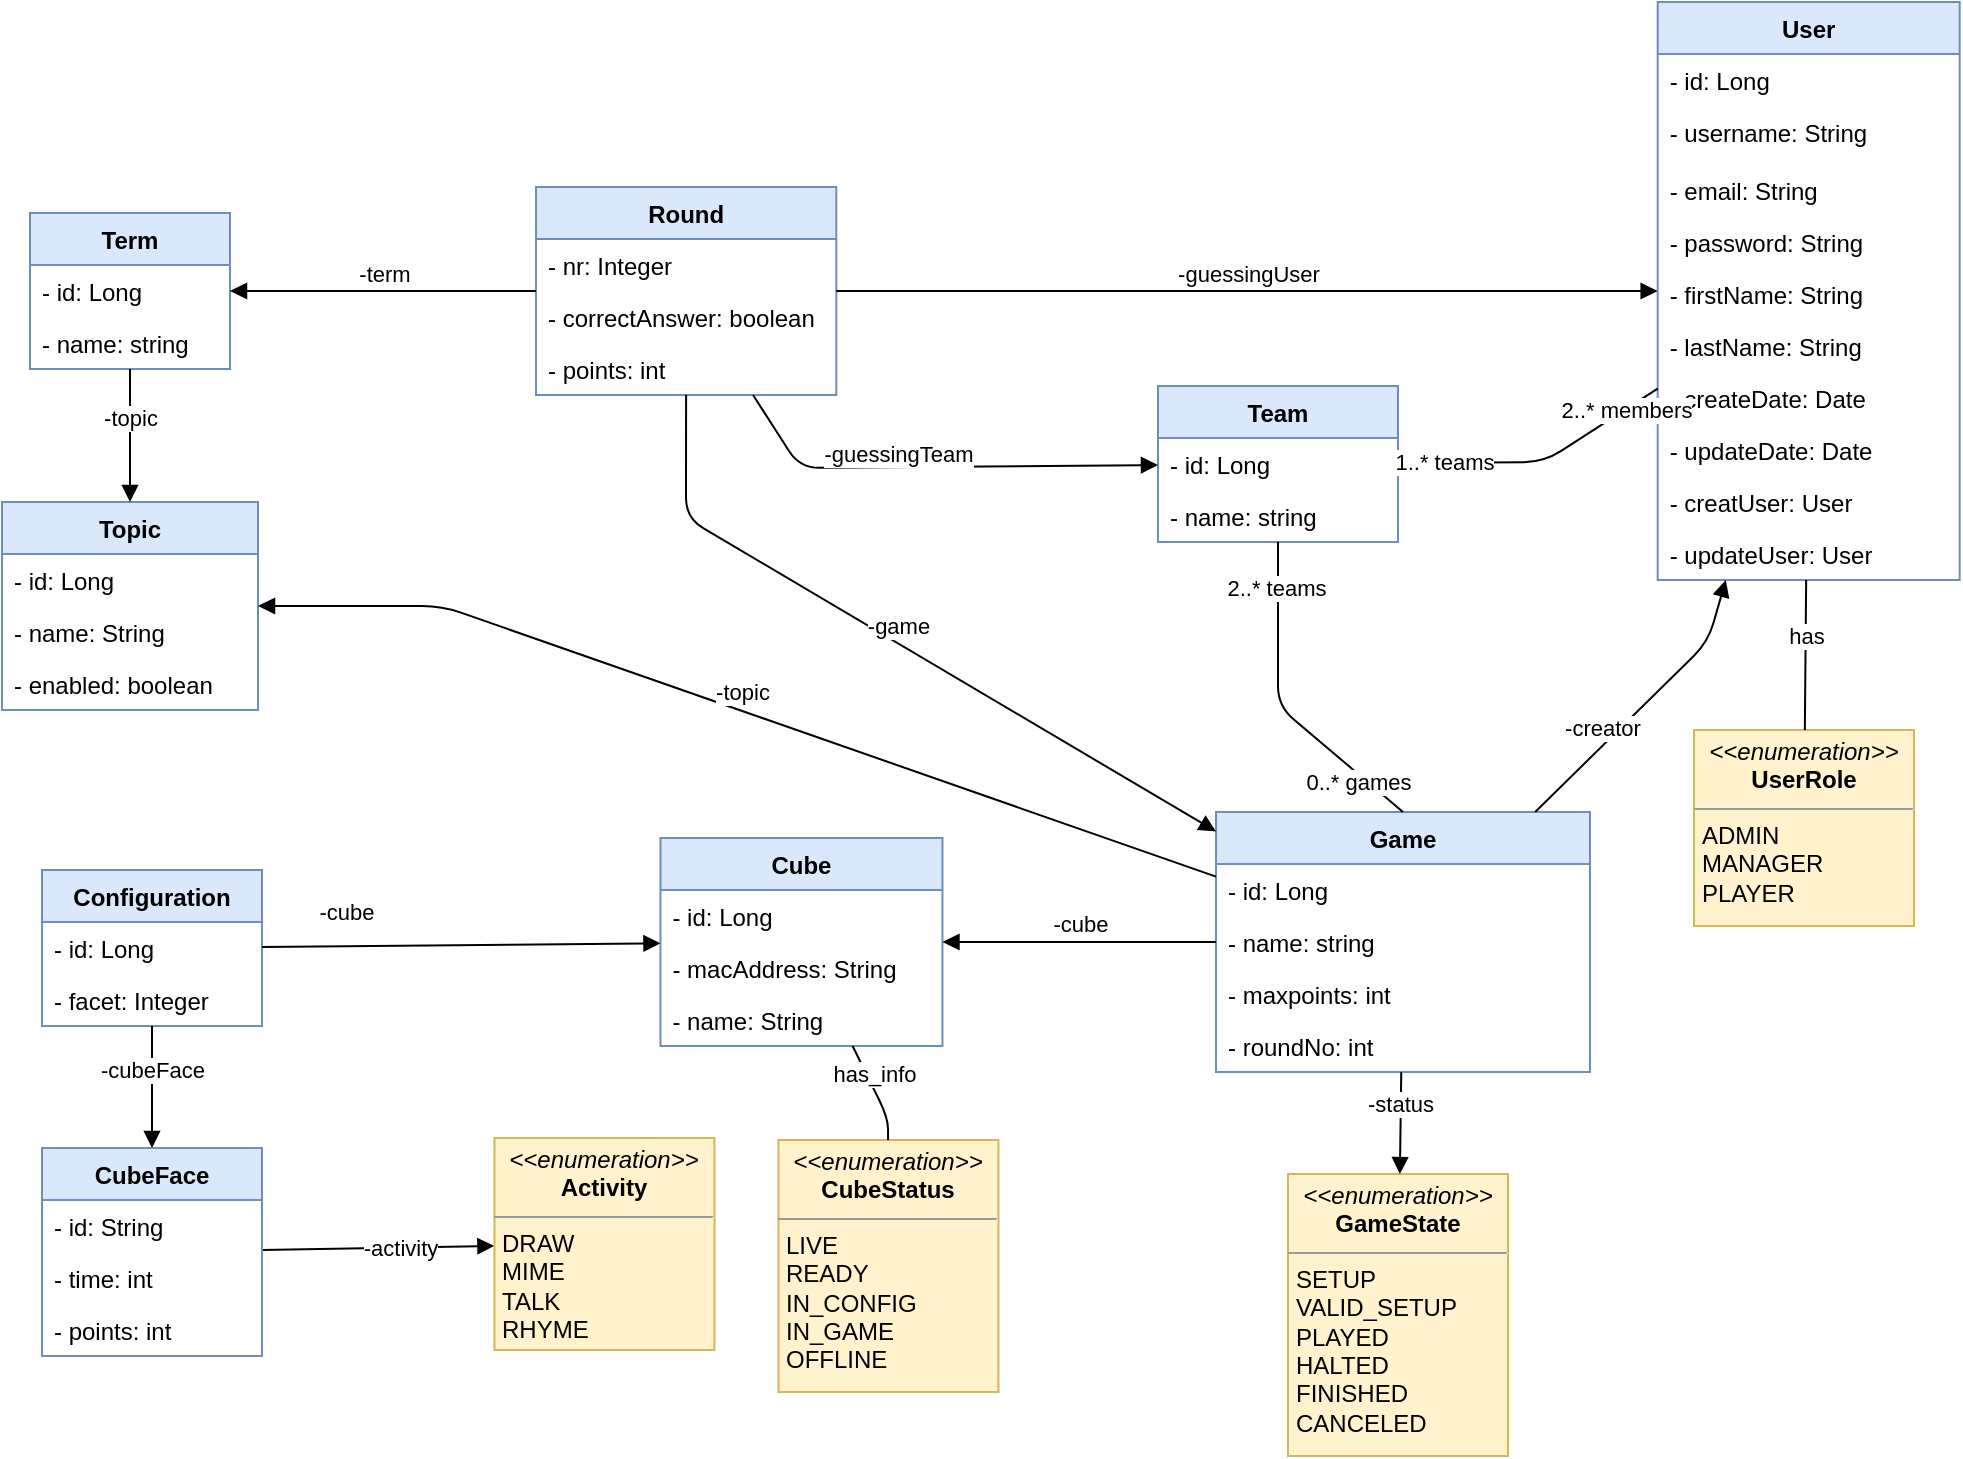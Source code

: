 <mxfile version="14.6.13" type="device"><diagram id="x_NA4deysEJHLA-lDIzr" name="Seite-1"><mxGraphModel dx="2591" dy="1579" grid="0" gridSize="10" guides="1" tooltips="1" connect="1" arrows="1" fold="1" page="1" pageScale="1" pageWidth="1169" pageHeight="827" math="0" shadow="0"><root><mxCell id="0"/><mxCell id="1" parent="0"/><mxCell id="78UvX9WIQL5GHPiApA8K-1" value="User" style="swimlane;fontStyle=1;childLayout=stackLayout;horizontal=1;startSize=26;fillColor=#dae8fc;horizontalStack=0;resizeParent=1;resizeParentMax=0;resizeLast=0;collapsible=1;marginBottom=0;strokeColor=#6c8ebf;" parent="1" vertex="1"><mxGeometry x="-325.16" y="-819" width="151" height="289" as="geometry"/></mxCell><mxCell id="78UvX9WIQL5GHPiApA8K-2" value="- id: Long" style="text;strokeColor=none;fillColor=none;align=left;verticalAlign=top;spacingLeft=4;spacingRight=4;overflow=hidden;rotatable=0;points=[[0,0.5],[1,0.5]];portConstraint=eastwest;" parent="78UvX9WIQL5GHPiApA8K-1" vertex="1"><mxGeometry y="26" width="151" height="26" as="geometry"/></mxCell><mxCell id="78UvX9WIQL5GHPiApA8K-3" value="- username: String" style="text;strokeColor=none;fillColor=none;align=left;verticalAlign=top;spacingLeft=4;spacingRight=4;overflow=hidden;rotatable=0;points=[[0,0.5],[1,0.5]];portConstraint=eastwest;" parent="78UvX9WIQL5GHPiApA8K-1" vertex="1"><mxGeometry y="52" width="151" height="29" as="geometry"/></mxCell><mxCell id="uc31tGO59t9oOjwLshuG-30" value="- email: String" style="text;strokeColor=none;fillColor=none;align=left;verticalAlign=top;spacingLeft=4;spacingRight=4;overflow=hidden;rotatable=0;points=[[0,0.5],[1,0.5]];portConstraint=eastwest;" parent="78UvX9WIQL5GHPiApA8K-1" vertex="1"><mxGeometry y="81" width="151" height="26" as="geometry"/></mxCell><mxCell id="78UvX9WIQL5GHPiApA8K-4" value="- password: String" style="text;strokeColor=none;fillColor=none;align=left;verticalAlign=top;spacingLeft=4;spacingRight=4;overflow=hidden;rotatable=0;points=[[0,0.5],[1,0.5]];portConstraint=eastwest;" parent="78UvX9WIQL5GHPiApA8K-1" vertex="1"><mxGeometry y="107" width="151" height="26" as="geometry"/></mxCell><mxCell id="uc31tGO59t9oOjwLshuG-31" value="- firstName: String" style="text;strokeColor=none;fillColor=none;align=left;verticalAlign=top;spacingLeft=4;spacingRight=4;overflow=hidden;rotatable=0;points=[[0,0.5],[1,0.5]];portConstraint=eastwest;" parent="78UvX9WIQL5GHPiApA8K-1" vertex="1"><mxGeometry y="133" width="151" height="26" as="geometry"/></mxCell><mxCell id="uc31tGO59t9oOjwLshuG-32" value="- lastName: String" style="text;strokeColor=none;fillColor=none;align=left;verticalAlign=top;spacingLeft=4;spacingRight=4;overflow=hidden;rotatable=0;points=[[0,0.5],[1,0.5]];portConstraint=eastwest;" parent="78UvX9WIQL5GHPiApA8K-1" vertex="1"><mxGeometry y="159" width="151" height="26" as="geometry"/></mxCell><mxCell id="uc31tGO59t9oOjwLshuG-33" value="- createDate: Date" style="text;strokeColor=none;fillColor=none;align=left;verticalAlign=top;spacingLeft=4;spacingRight=4;overflow=hidden;rotatable=0;points=[[0,0.5],[1,0.5]];portConstraint=eastwest;" parent="78UvX9WIQL5GHPiApA8K-1" vertex="1"><mxGeometry y="185" width="151" height="26" as="geometry"/></mxCell><mxCell id="uc31tGO59t9oOjwLshuG-34" value="- updateDate: Date" style="text;strokeColor=none;fillColor=none;align=left;verticalAlign=top;spacingLeft=4;spacingRight=4;overflow=hidden;rotatable=0;points=[[0,0.5],[1,0.5]];portConstraint=eastwest;" parent="78UvX9WIQL5GHPiApA8K-1" vertex="1"><mxGeometry y="211" width="151" height="26" as="geometry"/></mxCell><mxCell id="uc31tGO59t9oOjwLshuG-35" value="- creatUser: User" style="text;strokeColor=none;fillColor=none;align=left;verticalAlign=top;spacingLeft=4;spacingRight=4;overflow=hidden;rotatable=0;points=[[0,0.5],[1,0.5]];portConstraint=eastwest;" parent="78UvX9WIQL5GHPiApA8K-1" vertex="1"><mxGeometry y="237" width="151" height="26" as="geometry"/></mxCell><mxCell id="uc31tGO59t9oOjwLshuG-36" value="- updateUser: User" style="text;strokeColor=none;fillColor=none;align=left;verticalAlign=top;spacingLeft=4;spacingRight=4;overflow=hidden;rotatable=0;points=[[0,0.5],[1,0.5]];portConstraint=eastwest;" parent="78UvX9WIQL5GHPiApA8K-1" vertex="1"><mxGeometry y="263" width="151" height="26" as="geometry"/></mxCell><mxCell id="78UvX9WIQL5GHPiApA8K-9" value="&lt;p style=&quot;margin: 0px ; margin-top: 4px ; text-align: center&quot;&gt;&lt;i&gt;&amp;lt;&amp;lt;enumeration&amp;gt;&amp;gt;&lt;/i&gt;&lt;br&gt;&lt;b&gt;UserRole&lt;/b&gt;&lt;/p&gt;&lt;hr size=&quot;1&quot;&gt;&lt;p style=&quot;margin: 0px ; margin-left: 4px&quot;&gt;ADMIN&lt;/p&gt;&lt;p style=&quot;margin: 0px ; margin-left: 4px&quot;&gt;MANAGER&lt;/p&gt;&lt;p style=&quot;margin: 0px ; margin-left: 4px&quot;&gt;PLAYER&lt;br&gt;&lt;/p&gt;" style="verticalAlign=top;align=left;overflow=fill;fontSize=12;fontFamily=Helvetica;html=1;fillColor=#fff2cc;strokeColor=#d6b656;" parent="1" vertex="1"><mxGeometry x="-307.0" y="-455" width="110" height="98" as="geometry"/></mxCell><mxCell id="78UvX9WIQL5GHPiApA8K-57" style="edgeStyle=none;orthogonalLoop=1;jettySize=auto;html=1;endArrow=none;endFill=0;startArrow=block;startFill=1;" parent="1" source="78UvX9WIQL5GHPiApA8K-10" target="78UvX9WIQL5GHPiApA8K-32" edge="1"><mxGeometry relative="1" as="geometry"/></mxCell><mxCell id="78UvX9WIQL5GHPiApA8K-58" value="-activity" style="edgeLabel;html=1;align=center;verticalAlign=middle;resizable=0;points=[];" parent="78UvX9WIQL5GHPiApA8K-57" vertex="1" connectable="0"><mxGeometry x="-0.566" y="1" relative="1" as="geometry"><mxPoint x="-23" y="-1" as="offset"/></mxGeometry></mxCell><mxCell id="78UvX9WIQL5GHPiApA8K-10" value="&lt;p style=&quot;margin: 0px ; margin-top: 4px ; text-align: center&quot;&gt;&lt;i&gt;&amp;lt;&amp;lt;enumeration&amp;gt;&amp;gt;&lt;/i&gt;&lt;br&gt;&lt;b&gt;Activity&lt;/b&gt;&lt;/p&gt;&lt;hr size=&quot;1&quot;&gt;&lt;p style=&quot;margin: 0px ; margin-left: 4px&quot;&gt;DRAW&lt;br&gt;MIME&lt;/p&gt;&lt;p style=&quot;margin: 0px ; margin-left: 4px&quot;&gt;TALK&lt;/p&gt;&lt;p style=&quot;margin: 0px ; margin-left: 4px&quot;&gt;RHYME&lt;/p&gt;" style="verticalAlign=top;align=left;overflow=fill;fontSize=12;fontFamily=Helvetica;html=1;fillColor=#fff2cc;strokeColor=#d6b656;" parent="1" vertex="1"><mxGeometry x="-906.77" y="-251" width="110" height="106" as="geometry"/></mxCell><mxCell id="78UvX9WIQL5GHPiApA8K-11" value="Team" style="swimlane;fontStyle=1;childLayout=stackLayout;horizontal=1;startSize=26;fillColor=#dae8fc;horizontalStack=0;resizeParent=1;resizeParentMax=0;resizeLast=0;collapsible=1;marginBottom=0;strokeColor=#6c8ebf;" parent="1" vertex="1"><mxGeometry x="-575" y="-627" width="120" height="78" as="geometry"/></mxCell><mxCell id="78UvX9WIQL5GHPiApA8K-12" value="- id: Long" style="text;strokeColor=none;fillColor=none;align=left;verticalAlign=top;spacingLeft=4;spacingRight=4;overflow=hidden;rotatable=0;points=[[0,0.5],[1,0.5]];portConstraint=eastwest;" parent="78UvX9WIQL5GHPiApA8K-11" vertex="1"><mxGeometry y="26" width="120" height="26" as="geometry"/></mxCell><mxCell id="78UvX9WIQL5GHPiApA8K-13" value="- name: string" style="text;strokeColor=none;fillColor=none;align=left;verticalAlign=top;spacingLeft=4;spacingRight=4;overflow=hidden;rotatable=0;points=[[0,0.5],[1,0.5]];portConstraint=eastwest;" parent="78UvX9WIQL5GHPiApA8K-11" vertex="1"><mxGeometry y="52" width="120" height="26" as="geometry"/></mxCell><mxCell id="78UvX9WIQL5GHPiApA8K-15" value="Game" style="swimlane;fontStyle=1;childLayout=stackLayout;horizontal=1;startSize=26;fillColor=#dae8fc;horizontalStack=0;resizeParent=1;resizeParentMax=0;resizeLast=0;collapsible=1;marginBottom=0;strokeColor=#6c8ebf;" parent="1" vertex="1"><mxGeometry x="-546" y="-414" width="187" height="130" as="geometry"/></mxCell><mxCell id="78UvX9WIQL5GHPiApA8K-16" value="- id: Long" style="text;strokeColor=none;fillColor=none;align=left;verticalAlign=top;spacingLeft=4;spacingRight=4;overflow=hidden;rotatable=0;points=[[0,0.5],[1,0.5]];portConstraint=eastwest;" parent="78UvX9WIQL5GHPiApA8K-15" vertex="1"><mxGeometry y="26" width="187" height="26" as="geometry"/></mxCell><mxCell id="78UvX9WIQL5GHPiApA8K-17" value="- name: string" style="text;strokeColor=none;fillColor=none;align=left;verticalAlign=top;spacingLeft=4;spacingRight=4;overflow=hidden;rotatable=0;points=[[0,0.5],[1,0.5]];portConstraint=eastwest;" parent="78UvX9WIQL5GHPiApA8K-15" vertex="1"><mxGeometry y="52" width="187" height="26" as="geometry"/></mxCell><mxCell id="78UvX9WIQL5GHPiApA8K-18" value="- maxpoints: int" style="text;strokeColor=none;fillColor=none;align=left;verticalAlign=top;spacingLeft=4;spacingRight=4;overflow=hidden;rotatable=0;points=[[0,0.5],[1,0.5]];portConstraint=eastwest;" parent="78UvX9WIQL5GHPiApA8K-15" vertex="1"><mxGeometry y="78" width="187" height="26" as="geometry"/></mxCell><mxCell id="kWWr2eibAgtma6J2iYy3-29" value="- roundNo: int" style="text;align=left;verticalAlign=top;spacingLeft=4;spacingRight=4;overflow=hidden;rotatable=0;points=[[0,0.5],[1,0.5]];portConstraint=eastwest;dashed=1;" parent="78UvX9WIQL5GHPiApA8K-15" vertex="1"><mxGeometry y="104" width="187" height="26" as="geometry"/></mxCell><mxCell id="78UvX9WIQL5GHPiApA8K-20" value="Round" style="swimlane;fontStyle=1;childLayout=stackLayout;horizontal=1;startSize=26;fillColor=#dae8fc;horizontalStack=0;resizeParent=1;resizeParentMax=0;resizeLast=0;collapsible=1;marginBottom=0;strokeColor=#6c8ebf;" parent="1" vertex="1"><mxGeometry x="-886.0" y="-726.5" width="150.16" height="104" as="geometry"/></mxCell><mxCell id="uc31tGO59t9oOjwLshuG-25" value="- nr: Integer" style="text;strokeColor=none;fillColor=none;align=left;verticalAlign=top;spacingLeft=4;spacingRight=4;overflow=hidden;rotatable=0;points=[[0,0.5],[1,0.5]];portConstraint=eastwest;" parent="78UvX9WIQL5GHPiApA8K-20" vertex="1"><mxGeometry y="26" width="150.16" height="26" as="geometry"/></mxCell><mxCell id="uc31tGO59t9oOjwLshuG-27" value="- correctAnswer: boolean" style="text;strokeColor=none;fillColor=none;align=left;verticalAlign=top;spacingLeft=4;spacingRight=4;overflow=hidden;rotatable=0;points=[[0,0.5],[1,0.5]];portConstraint=eastwest;" parent="78UvX9WIQL5GHPiApA8K-20" vertex="1"><mxGeometry y="52" width="150.16" height="26" as="geometry"/></mxCell><mxCell id="uc31tGO59t9oOjwLshuG-26" value="- points: int" style="text;strokeColor=none;fillColor=none;align=left;verticalAlign=top;spacingLeft=4;spacingRight=4;overflow=hidden;rotatable=0;points=[[0,0.5],[1,0.5]];portConstraint=eastwest;" parent="78UvX9WIQL5GHPiApA8K-20" vertex="1"><mxGeometry y="78" width="150.16" height="26" as="geometry"/></mxCell><mxCell id="78UvX9WIQL5GHPiApA8K-26" value="Term" style="swimlane;fontStyle=1;childLayout=stackLayout;horizontal=1;startSize=26;fillColor=#dae8fc;horizontalStack=0;resizeParent=1;resizeParentMax=0;resizeLast=0;collapsible=1;marginBottom=0;strokeColor=#6c8ebf;" parent="1" vertex="1"><mxGeometry x="-1139" y="-713.5" width="100" height="78" as="geometry"/></mxCell><mxCell id="78UvX9WIQL5GHPiApA8K-27" value="- id: Long" style="text;strokeColor=none;fillColor=none;align=left;verticalAlign=top;spacingLeft=4;spacingRight=4;overflow=hidden;rotatable=0;points=[[0,0.5],[1,0.5]];portConstraint=eastwest;" parent="78UvX9WIQL5GHPiApA8K-26" vertex="1"><mxGeometry y="26" width="100" height="26" as="geometry"/></mxCell><mxCell id="78UvX9WIQL5GHPiApA8K-28" value="- name: string" style="text;strokeColor=none;fillColor=none;align=left;verticalAlign=top;spacingLeft=4;spacingRight=4;overflow=hidden;rotatable=0;points=[[0,0.5],[1,0.5]];portConstraint=eastwest;" parent="78UvX9WIQL5GHPiApA8K-26" vertex="1"><mxGeometry y="52" width="100" height="26" as="geometry"/></mxCell><mxCell id="78UvX9WIQL5GHPiApA8K-29" value="Topic" style="swimlane;fontStyle=1;childLayout=stackLayout;horizontal=1;startSize=26;fillColor=#dae8fc;horizontalStack=0;resizeParent=1;resizeParentMax=0;resizeLast=0;collapsible=1;marginBottom=0;strokeColor=#6c8ebf;" parent="1" vertex="1"><mxGeometry x="-1153" y="-569" width="128" height="104" as="geometry"/></mxCell><mxCell id="78UvX9WIQL5GHPiApA8K-30" value="- id: Long" style="text;strokeColor=none;fillColor=none;align=left;verticalAlign=top;spacingLeft=4;spacingRight=4;overflow=hidden;rotatable=0;points=[[0,0.5],[1,0.5]];portConstraint=eastwest;" parent="78UvX9WIQL5GHPiApA8K-29" vertex="1"><mxGeometry y="26" width="128" height="26" as="geometry"/></mxCell><mxCell id="78UvX9WIQL5GHPiApA8K-31" value="- name: String" style="text;strokeColor=none;fillColor=none;align=left;verticalAlign=top;spacingLeft=4;spacingRight=4;overflow=hidden;rotatable=0;points=[[0,0.5],[1,0.5]];portConstraint=eastwest;" parent="78UvX9WIQL5GHPiApA8K-29" vertex="1"><mxGeometry y="52" width="128" height="26" as="geometry"/></mxCell><mxCell id="uc31tGO59t9oOjwLshuG-37" value="- enabled: boolean" style="text;strokeColor=none;fillColor=none;align=left;verticalAlign=top;spacingLeft=4;spacingRight=4;overflow=hidden;rotatable=0;points=[[0,0.5],[1,0.5]];portConstraint=eastwest;" parent="78UvX9WIQL5GHPiApA8K-29" vertex="1"><mxGeometry y="78" width="128" height="26" as="geometry"/></mxCell><mxCell id="78UvX9WIQL5GHPiApA8K-32" value="CubeFace" style="swimlane;fontStyle=1;childLayout=stackLayout;horizontal=1;startSize=26;fillColor=#dae8fc;horizontalStack=0;resizeParent=1;resizeParentMax=0;resizeLast=0;collapsible=1;marginBottom=0;strokeColor=#6c8ebf;" parent="1" vertex="1"><mxGeometry x="-1133" y="-246" width="110" height="104" as="geometry"/></mxCell><mxCell id="uc31tGO59t9oOjwLshuG-10" value="- id: String" style="text;strokeColor=none;fillColor=none;align=left;verticalAlign=top;spacingLeft=4;spacingRight=4;overflow=hidden;rotatable=0;points=[[0,0.5],[1,0.5]];portConstraint=eastwest;" parent="78UvX9WIQL5GHPiApA8K-32" vertex="1"><mxGeometry y="26" width="110" height="26" as="geometry"/></mxCell><mxCell id="78UvX9WIQL5GHPiApA8K-33" value="- time: int" style="text;strokeColor=none;fillColor=none;align=left;verticalAlign=top;spacingLeft=4;spacingRight=4;overflow=hidden;rotatable=0;points=[[0,0.5],[1,0.5]];portConstraint=eastwest;" parent="78UvX9WIQL5GHPiApA8K-32" vertex="1"><mxGeometry y="52" width="110" height="26" as="geometry"/></mxCell><mxCell id="78UvX9WIQL5GHPiApA8K-34" value="- points: int" style="text;strokeColor=none;fillColor=none;align=left;verticalAlign=top;spacingLeft=4;spacingRight=4;overflow=hidden;rotatable=0;points=[[0,0.5],[1,0.5]];portConstraint=eastwest;" parent="78UvX9WIQL5GHPiApA8K-32" vertex="1"><mxGeometry y="78" width="110" height="26" as="geometry"/></mxCell><mxCell id="78UvX9WIQL5GHPiApA8K-50" style="edgeStyle=none;orthogonalLoop=1;jettySize=auto;html=1;entryX=0.5;entryY=0;entryDx=0;entryDy=0;endArrow=none;endFill=0;" parent="1" source="78UvX9WIQL5GHPiApA8K-13" target="78UvX9WIQL5GHPiApA8K-15" edge="1"><mxGeometry relative="1" as="geometry"><Array as="points"><mxPoint x="-515" y="-467"/></Array></mxGeometry></mxCell><mxCell id="78UvX9WIQL5GHPiApA8K-52" value="0..* games" style="edgeLabel;html=1;align=center;verticalAlign=middle;resizable=0;points=[];" parent="78UvX9WIQL5GHPiApA8K-50" vertex="1" connectable="0"><mxGeometry x="0.697" y="2" relative="1" as="geometry"><mxPoint x="-5" y="2" as="offset"/></mxGeometry></mxCell><mxCell id="78UvX9WIQL5GHPiApA8K-53" value="2..* teams" style="edgeLabel;html=1;align=center;verticalAlign=middle;resizable=0;points=[];" parent="78UvX9WIQL5GHPiApA8K-50" vertex="1" connectable="0"><mxGeometry x="-0.688" y="-1" relative="1" as="geometry"><mxPoint y="-3" as="offset"/></mxGeometry></mxCell><mxCell id="78UvX9WIQL5GHPiApA8K-54" style="edgeStyle=none;orthogonalLoop=1;jettySize=auto;html=1;endArrow=none;endFill=0;" parent="1" source="78UvX9WIQL5GHPiApA8K-1" target="78UvX9WIQL5GHPiApA8K-11" edge="1"><mxGeometry relative="1" as="geometry"><mxPoint x="-216" y="-543.5" as="targetPoint"/><Array as="points"><mxPoint x="-382" y="-589"/></Array></mxGeometry></mxCell><mxCell id="78UvX9WIQL5GHPiApA8K-55" value="2..* members" style="edgeLabel;html=1;align=center;verticalAlign=middle;resizable=0;points=[];" parent="78UvX9WIQL5GHPiApA8K-54" vertex="1" connectable="0"><mxGeometry x="-0.723" relative="1" as="geometry"><mxPoint as="offset"/></mxGeometry></mxCell><mxCell id="78UvX9WIQL5GHPiApA8K-56" value="1..* teams" style="edgeLabel;html=1;align=center;verticalAlign=middle;resizable=0;points=[];" parent="78UvX9WIQL5GHPiApA8K-54" vertex="1" connectable="0"><mxGeometry x="0.68" y="-1" relative="1" as="geometry"><mxPoint as="offset"/></mxGeometry></mxCell><mxCell id="uc31tGO59t9oOjwLshuG-1" value="Configuration" style="swimlane;fontStyle=1;childLayout=stackLayout;horizontal=1;startSize=26;fillColor=#dae8fc;horizontalStack=0;resizeParent=1;resizeParentMax=0;resizeLast=0;collapsible=1;marginBottom=0;strokeColor=#6c8ebf;" parent="1" vertex="1"><mxGeometry x="-1133" y="-385" width="110" height="78" as="geometry"/></mxCell><mxCell id="uc31tGO59t9oOjwLshuG-2" value="- id: Long" style="text;strokeColor=none;fillColor=none;align=left;verticalAlign=top;spacingLeft=4;spacingRight=4;overflow=hidden;rotatable=0;points=[[0,0.5],[1,0.5]];portConstraint=eastwest;" parent="uc31tGO59t9oOjwLshuG-1" vertex="1"><mxGeometry y="26" width="110" height="26" as="geometry"/></mxCell><mxCell id="uc31tGO59t9oOjwLshuG-3" value="- facet: Integer" style="text;strokeColor=none;fillColor=none;align=left;verticalAlign=top;spacingLeft=4;spacingRight=4;overflow=hidden;rotatable=0;points=[[0,0.5],[1,0.5]];portConstraint=eastwest;" parent="uc31tGO59t9oOjwLshuG-1" vertex="1"><mxGeometry y="52" width="110" height="26" as="geometry"/></mxCell><mxCell id="uc31tGO59t9oOjwLshuG-4" value="Cube" style="swimlane;fontStyle=1;childLayout=stackLayout;horizontal=1;startSize=26;fillColor=#dae8fc;horizontalStack=0;resizeParent=1;resizeParentMax=0;resizeLast=0;collapsible=1;marginBottom=0;strokeColor=#6c8ebf;" parent="1" vertex="1"><mxGeometry x="-823.77" y="-401" width="141" height="104" as="geometry"/></mxCell><mxCell id="uc31tGO59t9oOjwLshuG-5" value="- id: Long" style="text;strokeColor=none;fillColor=none;align=left;verticalAlign=top;spacingLeft=4;spacingRight=4;overflow=hidden;rotatable=0;points=[[0,0.5],[1,0.5]];portConstraint=eastwest;" parent="uc31tGO59t9oOjwLshuG-4" vertex="1"><mxGeometry y="26" width="141" height="26" as="geometry"/></mxCell><mxCell id="uc31tGO59t9oOjwLshuG-6" value="- macAddress: String" style="text;strokeColor=none;fillColor=none;align=left;verticalAlign=top;spacingLeft=4;spacingRight=4;overflow=hidden;rotatable=0;points=[[0,0.5],[1,0.5]];portConstraint=eastwest;" parent="uc31tGO59t9oOjwLshuG-4" vertex="1"><mxGeometry y="52" width="141" height="26" as="geometry"/></mxCell><mxCell id="uc31tGO59t9oOjwLshuG-9" value="- name: String" style="text;strokeColor=none;fillColor=none;align=left;verticalAlign=top;spacingLeft=4;spacingRight=4;overflow=hidden;rotatable=0;points=[[0,0.5],[1,0.5]];portConstraint=eastwest;" parent="uc31tGO59t9oOjwLshuG-4" vertex="1"><mxGeometry y="78" width="141" height="26" as="geometry"/></mxCell><mxCell id="uc31tGO59t9oOjwLshuG-7" value="-cube" style="html=1;verticalAlign=bottom;endArrow=block;" parent="1" source="uc31tGO59t9oOjwLshuG-1" target="uc31tGO59t9oOjwLshuG-4" edge="1"><mxGeometry x="-0.571" y="8" width="80" relative="1" as="geometry"><mxPoint x="-903" y="-381.5" as="sourcePoint"/><mxPoint x="-823" y="-381.5" as="targetPoint"/><mxPoint as="offset"/></mxGeometry></mxCell><mxCell id="uc31tGO59t9oOjwLshuG-8" value="-cubeFace" style="html=1;verticalAlign=bottom;endArrow=block;" parent="1" source="uc31tGO59t9oOjwLshuG-1" target="78UvX9WIQL5GHPiApA8K-32" edge="1"><mxGeometry width="80" relative="1" as="geometry"><mxPoint x="-1065" y="-396" as="sourcePoint"/><mxPoint x="-985" y="-396" as="targetPoint"/></mxGeometry></mxCell><mxCell id="uc31tGO59t9oOjwLshuG-15" value="&lt;p style=&quot;margin: 0px ; margin-top: 4px ; text-align: center&quot;&gt;&lt;i&gt;&amp;lt;&amp;lt;enumeration&amp;gt;&amp;gt;&lt;/i&gt;&lt;br&gt;&lt;b&gt;CubeStatus&lt;/b&gt;&lt;/p&gt;&lt;hr size=&quot;1&quot;&gt;&lt;p style=&quot;margin: 0px ; margin-left: 4px&quot;&gt;LIVE&lt;/p&gt;&lt;p style=&quot;margin: 0px ; margin-left: 4px&quot;&gt;READY&lt;/p&gt;&lt;p style=&quot;margin: 0px ; margin-left: 4px&quot;&gt;IN_CONFIG&lt;/p&gt;&lt;p style=&quot;margin: 0px ; margin-left: 4px&quot;&gt;IN_GAME&lt;/p&gt;&lt;p style=&quot;margin: 0px ; margin-left: 4px&quot;&gt;OFFLINE&lt;/p&gt;" style="verticalAlign=top;align=left;overflow=fill;fontSize=12;fontFamily=Helvetica;html=1;fillColor=#fff2cc;strokeColor=#d6b656;" parent="1" vertex="1"><mxGeometry x="-764.77" y="-250" width="110" height="126" as="geometry"/></mxCell><mxCell id="uc31tGO59t9oOjwLshuG-16" value="has_info" style="html=1;verticalAlign=bottom;endArrow=none;endFill=0;" parent="1" source="uc31tGO59t9oOjwLshuG-15" target="uc31tGO59t9oOjwLshuG-4" edge="1"><mxGeometry x="0.021" width="80" relative="1" as="geometry"><mxPoint x="-1007.77" y="-400" as="sourcePoint"/><mxPoint x="-927.77" y="-400" as="targetPoint"/><Array as="points"><mxPoint x="-710" y="-261"/></Array><mxPoint as="offset"/></mxGeometry></mxCell><mxCell id="uc31tGO59t9oOjwLshuG-17" value="&lt;p style=&quot;margin: 0px ; margin-top: 4px ; text-align: center&quot;&gt;&lt;i&gt;&amp;lt;&amp;lt;enumeration&amp;gt;&amp;gt;&lt;/i&gt;&lt;br&gt;&lt;b&gt;GameState&lt;/b&gt;&lt;br&gt;&lt;/p&gt;&lt;hr size=&quot;1&quot;&gt;&lt;p style=&quot;margin: 0px ; margin-left: 4px&quot;&gt;SETUP&lt;/p&gt;&lt;p style=&quot;margin: 0px ; margin-left: 4px&quot;&gt;VALID_SETUP&lt;/p&gt;&lt;p style=&quot;margin: 0px ; margin-left: 4px&quot;&gt;PLAYED&lt;/p&gt;&lt;p style=&quot;margin: 0px ; margin-left: 4px&quot;&gt;HALTED&lt;/p&gt;&lt;p style=&quot;margin: 0px ; margin-left: 4px&quot;&gt;FINISHED&lt;/p&gt;&lt;p style=&quot;margin: 0px ; margin-left: 4px&quot;&gt;CANCELED&lt;br&gt;&lt;/p&gt;" style="verticalAlign=top;align=left;overflow=fill;fontSize=12;fontFamily=Helvetica;html=1;fillColor=#fff2cc;strokeColor=#d6b656;" parent="1" vertex="1"><mxGeometry x="-510" y="-233" width="110" height="141" as="geometry"/></mxCell><mxCell id="uc31tGO59t9oOjwLshuG-18" value="-status" style="html=1;verticalAlign=bottom;endArrow=block;" parent="1" source="78UvX9WIQL5GHPiApA8K-15" target="uc31tGO59t9oOjwLshuG-17" edge="1"><mxGeometry width="80" relative="1" as="geometry"><mxPoint x="-1007.77" y="-310" as="sourcePoint"/><mxPoint x="-927.77" y="-310" as="targetPoint"/></mxGeometry></mxCell><mxCell id="uc31tGO59t9oOjwLshuG-19" value="-creator" style="html=1;verticalAlign=bottom;endArrow=block;" parent="1" source="78UvX9WIQL5GHPiApA8K-15" target="78UvX9WIQL5GHPiApA8K-1" edge="1"><mxGeometry x="-0.379" width="80" relative="1" as="geometry"><mxPoint x="-404" y="-291.5" as="sourcePoint"/><mxPoint x="-324" y="-291.5" as="targetPoint"/><Array as="points"><mxPoint x="-300" y="-499"/></Array><mxPoint as="offset"/></mxGeometry></mxCell><mxCell id="uc31tGO59t9oOjwLshuG-20" value="-cube" style="html=1;verticalAlign=bottom;endArrow=block;" parent="1" source="78UvX9WIQL5GHPiApA8K-15" target="uc31tGO59t9oOjwLshuG-4" edge="1"><mxGeometry width="80" relative="1" as="geometry"><mxPoint x="-508.77" y="-310" as="sourcePoint"/><mxPoint x="-428.77" y="-310" as="targetPoint"/></mxGeometry></mxCell><mxCell id="uc31tGO59t9oOjwLshuG-22" value="-topic" style="html=1;verticalAlign=bottom;endArrow=block;" parent="1" source="78UvX9WIQL5GHPiApA8K-15" target="78UvX9WIQL5GHPiApA8K-29" edge="1"><mxGeometry width="80" relative="1" as="geometry"><mxPoint x="-849" y="-381.5" as="sourcePoint"/><mxPoint x="-769" y="-381.5" as="targetPoint"/><Array as="points"><mxPoint x="-933" y="-517"/></Array></mxGeometry></mxCell><mxCell id="uc31tGO59t9oOjwLshuG-23" value="-guessingUser" style="html=1;verticalAlign=bottom;endArrow=block;" parent="1" source="78UvX9WIQL5GHPiApA8K-20" target="78UvX9WIQL5GHPiApA8K-1" edge="1"><mxGeometry width="80" relative="1" as="geometry"><mxPoint x="-849" y="-381.5" as="sourcePoint"/><mxPoint x="-374" y="-743" as="targetPoint"/></mxGeometry></mxCell><mxCell id="uc31tGO59t9oOjwLshuG-24" value="-guessingTeam" style="html=1;verticalAlign=bottom;endArrow=block;" parent="1" source="78UvX9WIQL5GHPiApA8K-20" target="78UvX9WIQL5GHPiApA8K-11" edge="1"><mxGeometry x="-0.173" y="-2" width="80" relative="1" as="geometry"><mxPoint x="-953.77" y="-400" as="sourcePoint"/><mxPoint x="-873.77" y="-400" as="targetPoint"/><Array as="points"><mxPoint x="-754" y="-586"/></Array><mxPoint as="offset"/></mxGeometry></mxCell><mxCell id="uc31tGO59t9oOjwLshuG-28" value="-game" style="html=1;verticalAlign=bottom;endArrow=block;" parent="1" source="78UvX9WIQL5GHPiApA8K-20" target="78UvX9WIQL5GHPiApA8K-15" edge="1"><mxGeometry width="80" relative="1" as="geometry"><mxPoint x="-953.77" y="-400" as="sourcePoint"/><mxPoint x="-432.77" y="-306" as="targetPoint"/><Array as="points"><mxPoint x="-811" y="-561"/></Array></mxGeometry></mxCell><mxCell id="uc31tGO59t9oOjwLshuG-29" value="-term" style="html=1;verticalAlign=bottom;endArrow=block;" parent="1" source="78UvX9WIQL5GHPiApA8K-20" target="78UvX9WIQL5GHPiApA8K-26" edge="1"><mxGeometry width="80" relative="1" as="geometry"><mxPoint x="-849" y="-381.5" as="sourcePoint"/><mxPoint x="-769" y="-381.5" as="targetPoint"/></mxGeometry></mxCell><mxCell id="uc31tGO59t9oOjwLshuG-38" value="-topic" style="html=1;verticalAlign=bottom;endArrow=block;" parent="1" source="78UvX9WIQL5GHPiApA8K-26" target="78UvX9WIQL5GHPiApA8K-29" edge="1"><mxGeometry width="80" relative="1" as="geometry"><mxPoint x="-688" y="-536" as="sourcePoint"/><mxPoint x="-608" y="-536" as="targetPoint"/></mxGeometry></mxCell><mxCell id="uc31tGO59t9oOjwLshuG-40" value="has" style="html=1;verticalAlign=bottom;endArrow=none;endFill=0;" parent="1" source="78UvX9WIQL5GHPiApA8K-1" target="78UvX9WIQL5GHPiApA8K-9" edge="1"><mxGeometry width="80" relative="1" as="geometry"><mxPoint x="-727.16" y="-635.5" as="sourcePoint"/><mxPoint x="-521.16" y="-767.5" as="targetPoint"/></mxGeometry></mxCell></root></mxGraphModel></diagram></mxfile>